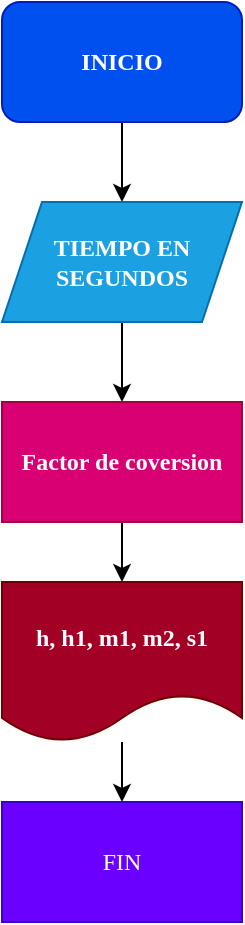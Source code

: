 <mxfile>
    <diagram id="qghLfQuAZ3vJ_aoqSdOF" name="Página-1">
        <mxGraphModel dx="458" dy="357" grid="1" gridSize="10" guides="1" tooltips="1" connect="1" arrows="1" fold="1" page="1" pageScale="1" pageWidth="827" pageHeight="1169" math="0" shadow="0">
            <root>
                <mxCell id="0"/>
                <mxCell id="1" parent="0"/>
                <mxCell id="4" value="" style="edgeStyle=none;html=1;fontFamily=Comic Sans MS;" edge="1" parent="1" source="2" target="3">
                    <mxGeometry relative="1" as="geometry"/>
                </mxCell>
                <mxCell id="2" value="INICIO" style="rounded=1;whiteSpace=wrap;html=1;fillColor=#0050ef;fontColor=#ffffff;strokeColor=#001DBC;fontFamily=Comic Sans MS;fontStyle=1" vertex="1" parent="1">
                    <mxGeometry x="170" y="160" width="120" height="60" as="geometry"/>
                </mxCell>
                <mxCell id="6" value="" style="edgeStyle=none;html=1;fontFamily=Comic Sans MS;" edge="1" parent="1" source="3" target="5">
                    <mxGeometry relative="1" as="geometry"/>
                </mxCell>
                <mxCell id="3" value="TIEMPO EN SEGUNDOS" style="shape=parallelogram;perimeter=parallelogramPerimeter;whiteSpace=wrap;html=1;fixedSize=1;fontFamily=Comic Sans MS;fillColor=#1ba1e2;fontColor=#ffffff;strokeColor=#006EAF;fontStyle=1" vertex="1" parent="1">
                    <mxGeometry x="170" y="260" width="120" height="60" as="geometry"/>
                </mxCell>
                <mxCell id="8" value="" style="edgeStyle=none;html=1;fontFamily=Comic Sans MS;" edge="1" parent="1" source="5" target="7">
                    <mxGeometry relative="1" as="geometry"/>
                </mxCell>
                <mxCell id="5" value="Factor de coversion" style="rounded=0;whiteSpace=wrap;html=1;fontFamily=Comic Sans MS;fillColor=#d80073;fontColor=#ffffff;strokeColor=#A50040;fontStyle=1" vertex="1" parent="1">
                    <mxGeometry x="170" y="360" width="120" height="60" as="geometry"/>
                </mxCell>
                <mxCell id="10" value="" style="edgeStyle=none;html=1;fontFamily=Comic Sans MS;" edge="1" parent="1" source="7" target="9">
                    <mxGeometry relative="1" as="geometry"/>
                </mxCell>
                <mxCell id="7" value="h, h1, m1, m2, s1" style="shape=document;whiteSpace=wrap;html=1;boundedLbl=1;fontFamily=Comic Sans MS;fontStyle=1;fillColor=#a20025;fontColor=#ffffff;strokeColor=#6F0000;" vertex="1" parent="1">
                    <mxGeometry x="170" y="450" width="120" height="80" as="geometry"/>
                </mxCell>
                <mxCell id="9" value="FIN" style="rounded=0;whiteSpace=wrap;html=1;fontFamily=Comic Sans MS;fillColor=#6a00ff;fontColor=#ffffff;strokeColor=#3700CC;" vertex="1" parent="1">
                    <mxGeometry x="170" y="560" width="120" height="60" as="geometry"/>
                </mxCell>
            </root>
        </mxGraphModel>
    </diagram>
</mxfile>
